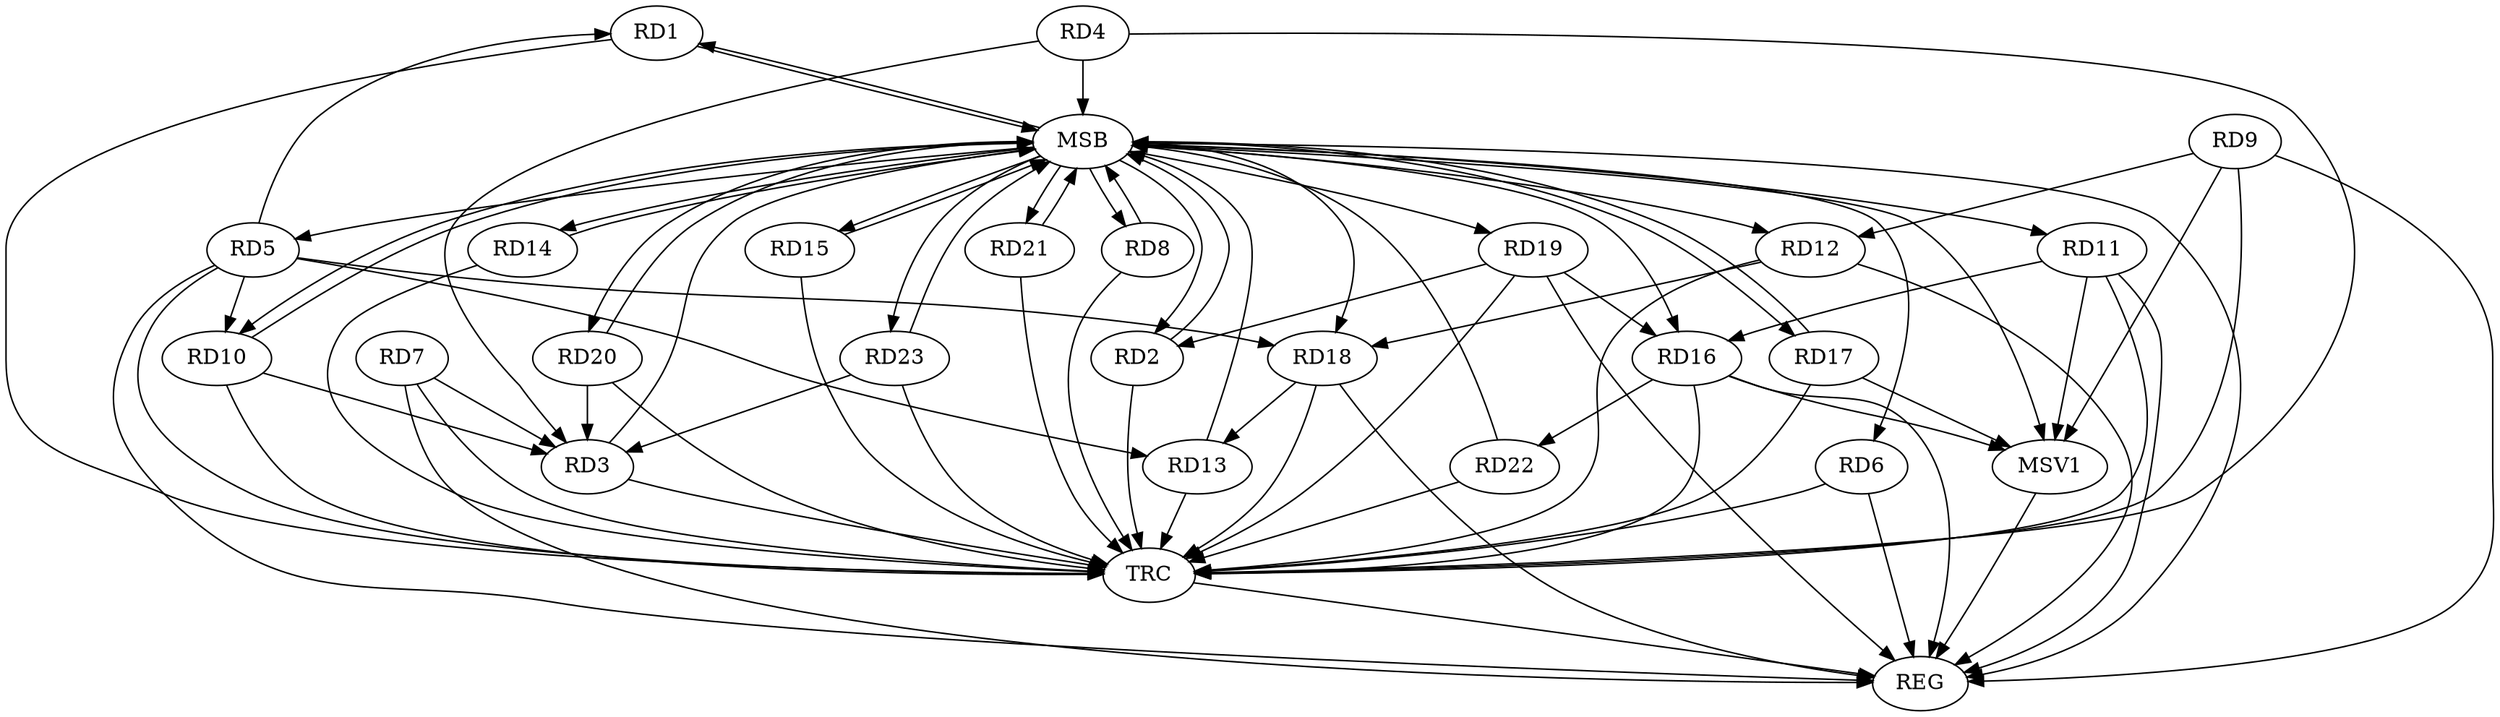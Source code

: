 strict digraph G {
  RD1 [ label="RD1" ];
  RD2 [ label="RD2" ];
  RD3 [ label="RD3" ];
  RD4 [ label="RD4" ];
  RD5 [ label="RD5" ];
  RD6 [ label="RD6" ];
  RD7 [ label="RD7" ];
  RD8 [ label="RD8" ];
  RD9 [ label="RD9" ];
  RD10 [ label="RD10" ];
  RD11 [ label="RD11" ];
  RD12 [ label="RD12" ];
  RD13 [ label="RD13" ];
  RD14 [ label="RD14" ];
  RD15 [ label="RD15" ];
  RD16 [ label="RD16" ];
  RD17 [ label="RD17" ];
  RD18 [ label="RD18" ];
  RD19 [ label="RD19" ];
  RD20 [ label="RD20" ];
  RD21 [ label="RD21" ];
  RD22 [ label="RD22" ];
  RD23 [ label="RD23" ];
  REG [ label="REG" ];
  MSB [ label="MSB" ];
  TRC [ label="TRC" ];
  MSV1 [ label="MSV1" ];
  RD5 -> RD1;
  RD19 -> RD2;
  RD5 -> RD10;
  RD5 -> RD13;
  RD5 -> RD18;
  RD9 -> RD12;
  RD11 -> RD16;
  RD12 -> RD18;
  RD18 -> RD13;
  RD19 -> RD16;
  RD16 -> RD22;
  RD5 -> REG;
  RD6 -> REG;
  RD7 -> REG;
  RD9 -> REG;
  RD11 -> REG;
  RD12 -> REG;
  RD16 -> REG;
  RD18 -> REG;
  RD19 -> REG;
  RD1 -> MSB;
  MSB -> RD20;
  MSB -> REG;
  RD2 -> MSB;
  RD3 -> MSB;
  MSB -> RD5;
  MSB -> RD16;
  MSB -> RD19;
  MSB -> RD21;
  RD4 -> MSB;
  MSB -> RD2;
  MSB -> RD12;
  RD8 -> MSB;
  MSB -> RD11;
  RD10 -> MSB;
  MSB -> RD18;
  RD13 -> MSB;
  MSB -> RD1;
  MSB -> RD10;
  MSB -> RD14;
  RD14 -> MSB;
  RD15 -> MSB;
  RD17 -> MSB;
  MSB -> RD8;
  RD20 -> MSB;
  MSB -> RD23;
  RD21 -> MSB;
  MSB -> RD6;
  RD22 -> MSB;
  RD23 -> MSB;
  MSB -> RD15;
  MSB -> RD17;
  RD1 -> TRC;
  RD2 -> TRC;
  RD3 -> TRC;
  RD4 -> TRC;
  RD5 -> TRC;
  RD6 -> TRC;
  RD7 -> TRC;
  RD8 -> TRC;
  RD9 -> TRC;
  RD10 -> TRC;
  RD11 -> TRC;
  RD12 -> TRC;
  RD13 -> TRC;
  RD14 -> TRC;
  RD15 -> TRC;
  RD16 -> TRC;
  RD17 -> TRC;
  RD18 -> TRC;
  RD19 -> TRC;
  RD20 -> TRC;
  RD21 -> TRC;
  RD22 -> TRC;
  RD23 -> TRC;
  TRC -> REG;
  RD23 -> RD3;
  RD10 -> RD3;
  RD4 -> RD3;
  RD20 -> RD3;
  RD7 -> RD3;
  RD9 -> MSV1;
  RD11 -> MSV1;
  RD16 -> MSV1;
  MSB -> MSV1;
  RD17 -> MSV1;
  MSV1 -> REG;
}
